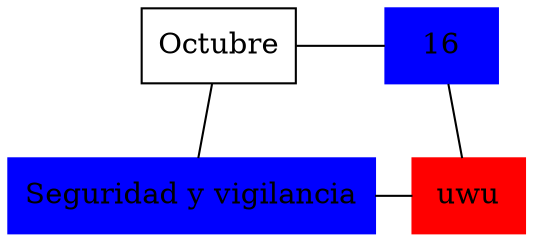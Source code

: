 graph grafico{
node[shape=box]
concentrate=true
compound=true;
nodo00 [label ="Octubre"];
nodo00--nodo10
nodo10[label ="Seguridad y vigilancia",color=blue,style=filled];
nodo116[label ="uwu",shape=polygon,color=red,style=filled ];
rank=same {nodo10--nodo116}
rank=same {nodo00--nodo016}
nodo016[label ="16",color=blue,style=filled];
nodo116--nodo016
}
